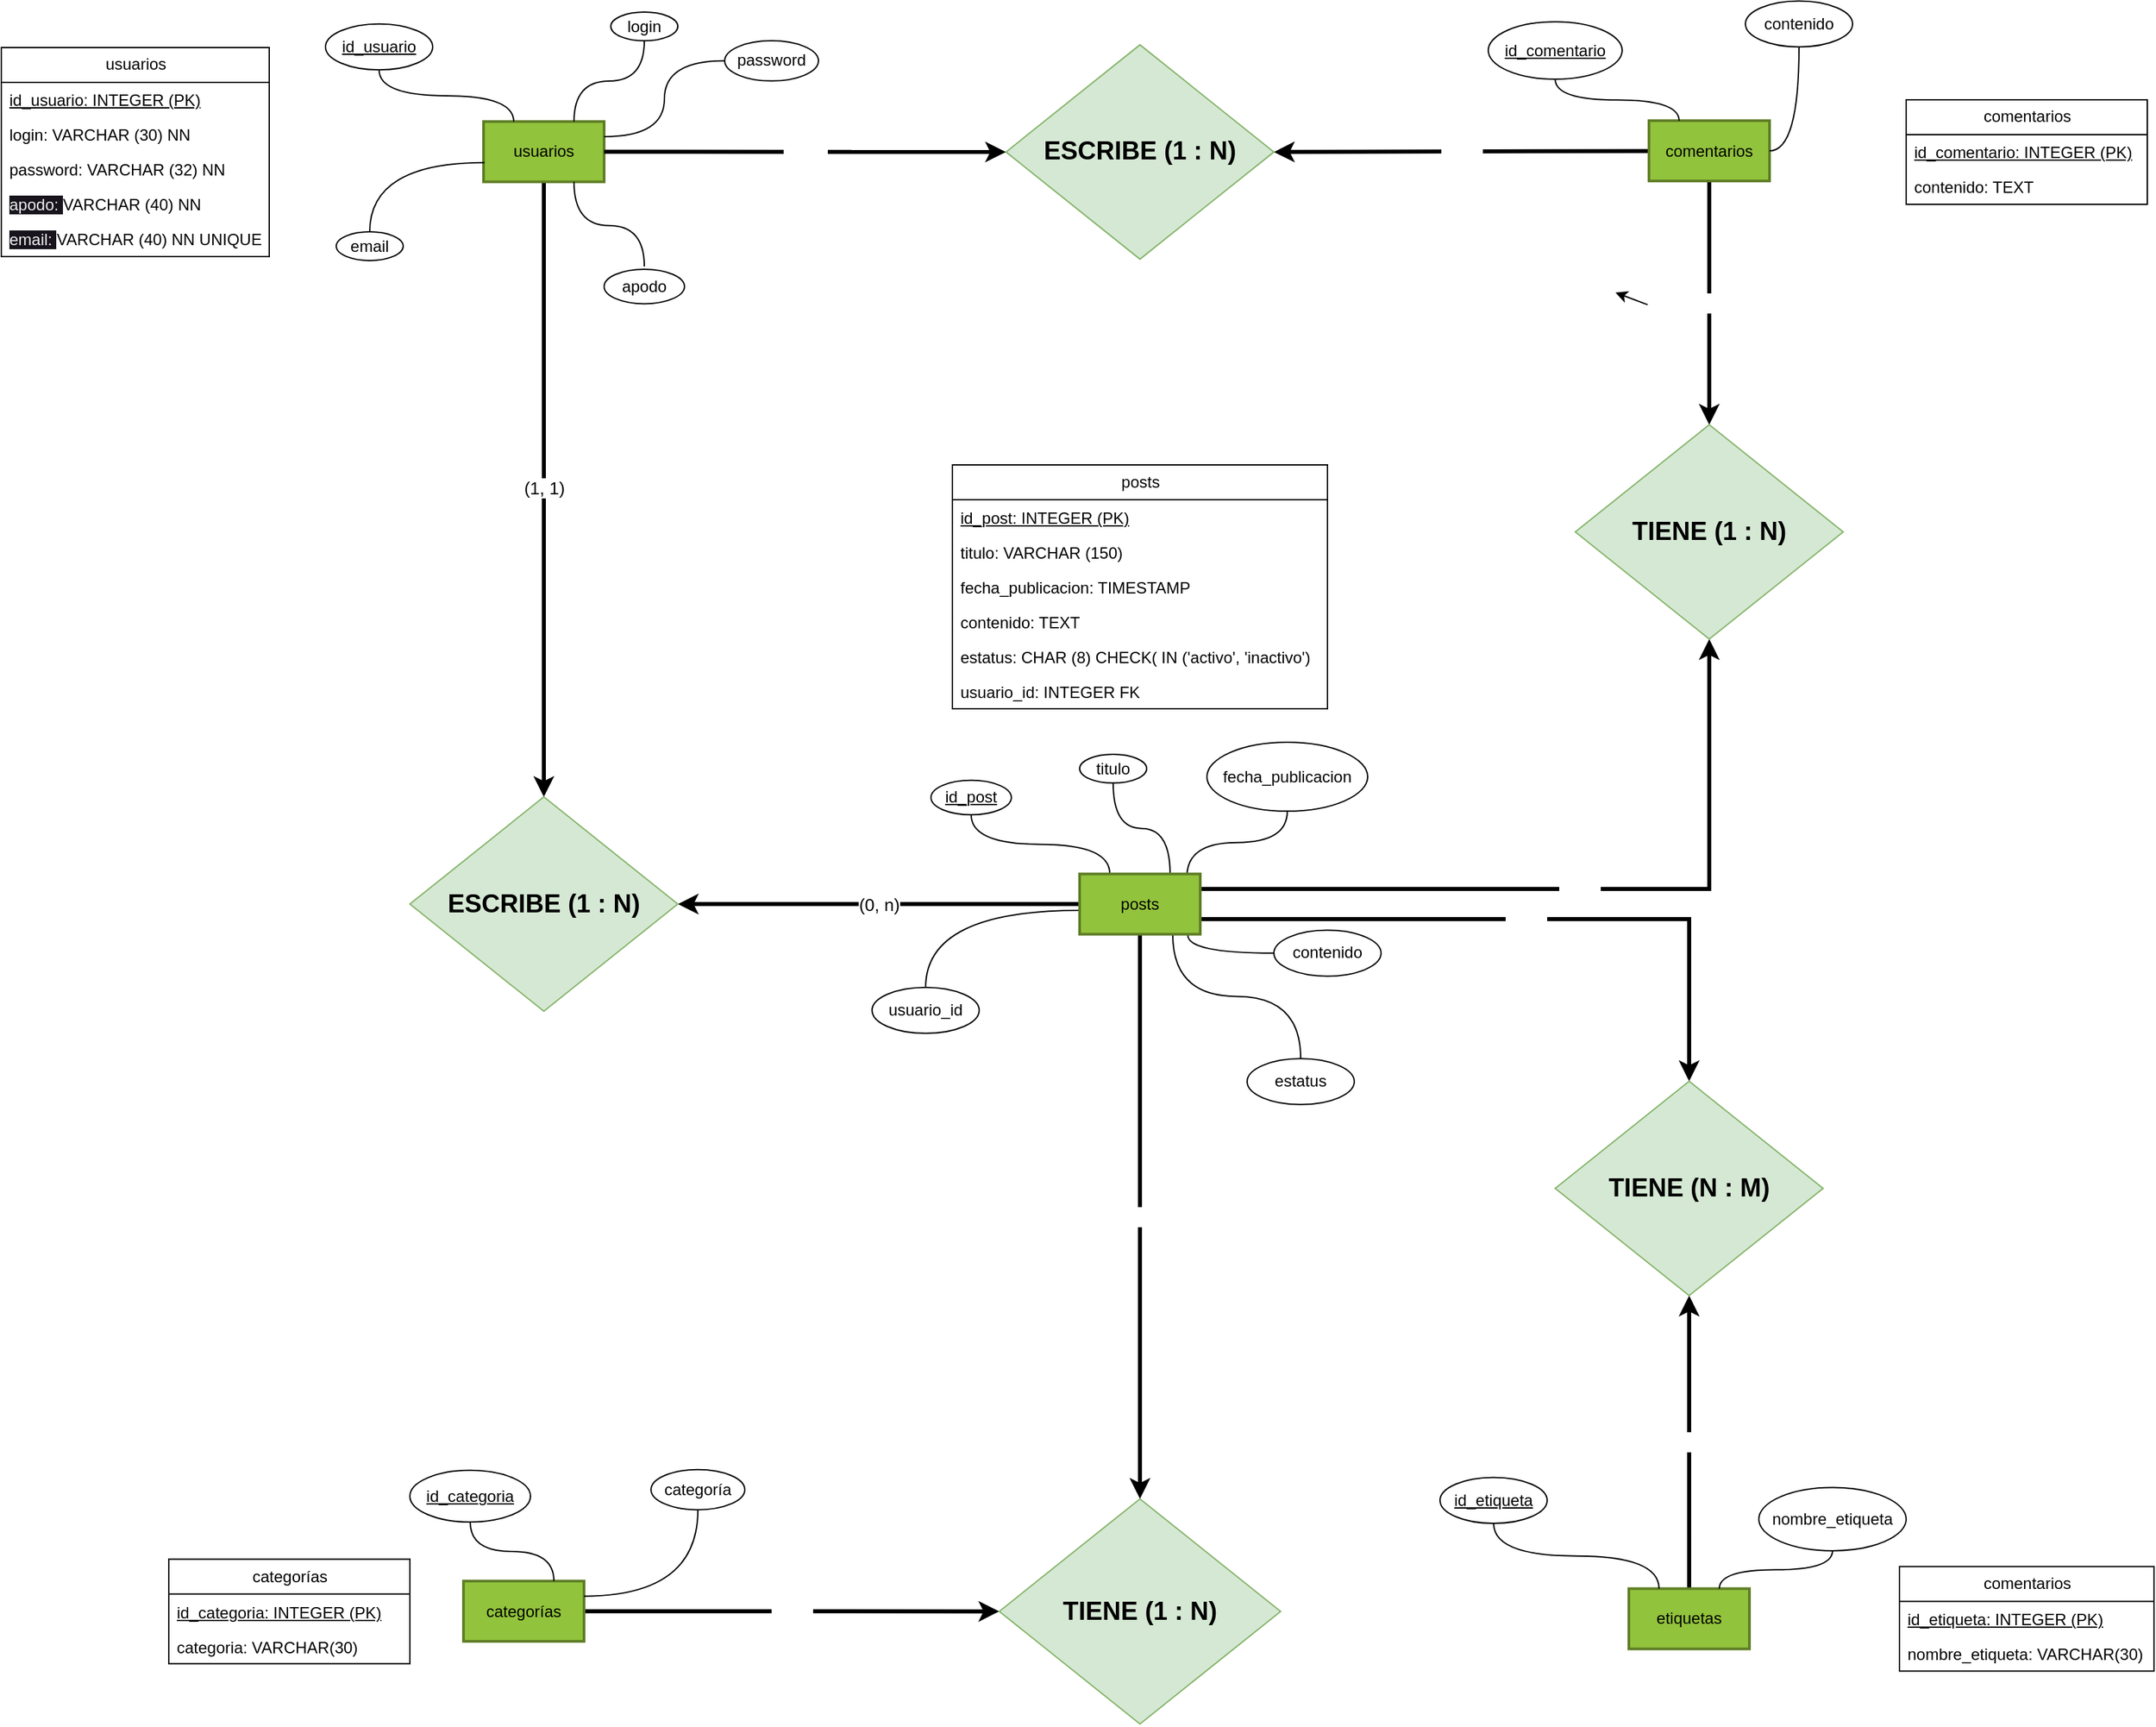 <mxfile>
    <diagram id="GtlSE6PxsFourFfLZDGg" name="Page-1">
        <mxGraphModel dx="2920" dy="1816" grid="1" gridSize="10" guides="1" tooltips="1" connect="1" arrows="1" fold="1" page="0" pageScale="1" pageWidth="1100" pageHeight="850" math="0" shadow="0">
            <root>
                <mxCell id="0"/>
                <mxCell id="1" parent="0"/>
                <mxCell id="114" value="&lt;font style=&quot;font-size: 13px;&quot;&gt;(0, n)&lt;/font&gt;" style="edgeStyle=none;html=1;entryX=1;entryY=0.5;entryDx=0;entryDy=0;strokeWidth=3;" parent="1" source="4" target="112" edge="1">
                    <mxGeometry relative="1" as="geometry"/>
                </mxCell>
                <mxCell id="4" value="posts" style="rounded=0;whiteSpace=wrap;html=1;aspect=fixed;" parent="1" vertex="1">
                    <mxGeometry x="625" y="605.29" width="90" height="45" as="geometry"/>
                </mxCell>
                <mxCell id="10" style="edgeStyle=orthogonalEdgeStyle;html=1;exitX=0.5;exitY=1;exitDx=0;exitDy=0;entryX=0.25;entryY=0;entryDx=0;entryDy=0;curved=1;endArrow=none;endFill=0;" parent="1" source="6" target="4" edge="1">
                    <mxGeometry relative="1" as="geometry"/>
                </mxCell>
                <mxCell id="6" value="&lt;u&gt;id_post&lt;/u&gt;" style="ellipse;whiteSpace=wrap;html=1;aspect=fixed;" parent="1" vertex="1">
                    <mxGeometry x="514" y="535.43" width="60" height="25.72" as="geometry"/>
                </mxCell>
                <mxCell id="7" value="titulo" style="ellipse;whiteSpace=wrap;html=1;aspect=fixed;" parent="1" vertex="1">
                    <mxGeometry x="625" y="516" width="50" height="21.43" as="geometry"/>
                </mxCell>
                <mxCell id="12" style="edgeStyle=orthogonalEdgeStyle;html=1;exitX=0.5;exitY=1;exitDx=0;exitDy=0;entryX=0.75;entryY=0;entryDx=0;entryDy=0;curved=1;endArrow=none;endFill=0;" parent="1" source="7" target="4" edge="1">
                    <mxGeometry relative="1" as="geometry">
                        <mxPoint x="653" y="557.29" as="sourcePoint"/>
                        <mxPoint x="678" y="597.29" as="targetPoint"/>
                    </mxGeometry>
                </mxCell>
                <mxCell id="13" value="fecha_publicacion" style="ellipse;whiteSpace=wrap;html=1;aspect=fixed;" parent="1" vertex="1">
                    <mxGeometry x="720" y="507" width="120" height="51.43" as="geometry"/>
                </mxCell>
                <mxCell id="14" style="edgeStyle=orthogonalEdgeStyle;html=1;exitX=0.5;exitY=1;exitDx=0;exitDy=0;entryX=0.89;entryY=0.038;entryDx=0;entryDy=0;curved=1;endArrow=none;endFill=0;entryPerimeter=0;" parent="1" source="13" target="115" edge="1">
                    <mxGeometry relative="1" as="geometry">
                        <mxPoint x="785" y="595.02" as="sourcePoint"/>
                        <mxPoint x="770" y="639.59" as="targetPoint"/>
                    </mxGeometry>
                </mxCell>
                <mxCell id="15" style="edgeStyle=orthogonalEdgeStyle;html=1;entryX=0.897;entryY=1.016;entryDx=0;entryDy=0;curved=1;endArrow=none;endFill=0;entryPerimeter=0;exitX=0;exitY=0.5;exitDx=0;exitDy=0;" parent="1" source="16" target="115" edge="1">
                    <mxGeometry relative="1" as="geometry">
                        <mxPoint x="810" y="617.29" as="sourcePoint"/>
                        <mxPoint x="720" y="661.19" as="targetPoint"/>
                    </mxGeometry>
                </mxCell>
                <mxCell id="16" value="contenido" style="ellipse;whiteSpace=wrap;html=1;aspect=fixed;" parent="1" vertex="1">
                    <mxGeometry x="770" y="647.29" width="80" height="34.29" as="geometry"/>
                </mxCell>
                <mxCell id="18" value="estatus" style="ellipse;whiteSpace=wrap;html=1;aspect=fixed;" parent="1" vertex="1">
                    <mxGeometry x="750" y="743.14" width="80" height="34.29" as="geometry"/>
                </mxCell>
                <mxCell id="19" style="edgeStyle=orthogonalEdgeStyle;html=1;entryX=0.772;entryY=1.006;entryDx=0;entryDy=0;curved=1;endArrow=none;endFill=0;entryPerimeter=0;exitX=0.5;exitY=0;exitDx=0;exitDy=0;" parent="1" source="18" target="4" edge="1">
                    <mxGeometry relative="1" as="geometry">
                        <mxPoint x="747.72" y="682.745" as="sourcePoint"/>
                        <mxPoint x="680.0" y="665.58" as="targetPoint"/>
                    </mxGeometry>
                </mxCell>
                <mxCell id="21" style="edgeStyle=orthogonalEdgeStyle;html=1;entryX=0;entryY=0.605;entryDx=0;entryDy=0;curved=1;endArrow=none;endFill=0;entryPerimeter=0;exitX=0.5;exitY=0;exitDx=0;exitDy=0;" parent="1" source="163" target="4" edge="1">
                    <mxGeometry relative="1" as="geometry">
                        <mxPoint x="521.67" y="667.29" as="sourcePoint"/>
                        <mxPoint x="575.98" y="623.61" as="targetPoint"/>
                    </mxGeometry>
                </mxCell>
                <mxCell id="113" value="&lt;font style=&quot;font-size: 13px;&quot;&gt;(1, 1)&lt;/font&gt;" style="edgeStyle=none;html=1;strokeWidth=3;" parent="1" source="34" target="112" edge="1">
                    <mxGeometry x="-0.007" relative="1" as="geometry">
                        <mxPoint as="offset"/>
                    </mxGeometry>
                </mxCell>
                <mxCell id="34" value="usuarios" style="rounded=0;whiteSpace=wrap;html=1;aspect=fixed;fillColor=#92C33C;strokeColor=#5E7D26;strokeWidth=2;" parent="1" vertex="1">
                    <mxGeometry x="180" y="43.72" width="90" height="45" as="geometry"/>
                </mxCell>
                <mxCell id="35" style="edgeStyle=orthogonalEdgeStyle;html=1;exitX=0.5;exitY=1;exitDx=0;exitDy=0;entryX=0.25;entryY=0;entryDx=0;entryDy=0;curved=1;endArrow=none;endFill=0;" parent="1" source="36" target="34" edge="1">
                    <mxGeometry relative="1" as="geometry"/>
                </mxCell>
                <mxCell id="36" value="&lt;u&gt;id_usuario&lt;/u&gt;" style="ellipse;whiteSpace=wrap;html=1;aspect=fixed;" parent="1" vertex="1">
                    <mxGeometry x="62" y="-29.14" width="80" height="34.3" as="geometry"/>
                </mxCell>
                <mxCell id="37" value="login" style="ellipse;whiteSpace=wrap;html=1;aspect=fixed;" parent="1" vertex="1">
                    <mxGeometry x="275" y="-38.0" width="50" height="21.43" as="geometry"/>
                </mxCell>
                <mxCell id="38" style="edgeStyle=orthogonalEdgeStyle;html=1;exitX=0.5;exitY=1;exitDx=0;exitDy=0;entryX=0.75;entryY=0;entryDx=0;entryDy=0;curved=1;endArrow=none;endFill=0;" parent="1" source="37" target="34" edge="1">
                    <mxGeometry relative="1" as="geometry">
                        <mxPoint x="208" y="-4.28" as="sourcePoint"/>
                        <mxPoint x="233" y="35.72" as="targetPoint"/>
                    </mxGeometry>
                </mxCell>
                <mxCell id="39" value="password" style="ellipse;whiteSpace=wrap;html=1;aspect=fixed;" parent="1" vertex="1">
                    <mxGeometry x="360" y="-16.57" width="70" height="30" as="geometry"/>
                </mxCell>
                <mxCell id="40" style="edgeStyle=orthogonalEdgeStyle;html=1;exitX=0;exitY=0.5;exitDx=0;exitDy=0;entryX=1;entryY=0.25;entryDx=0;entryDy=0;curved=1;endArrow=none;endFill=0;" parent="1" source="39" target="34" edge="1">
                    <mxGeometry relative="1" as="geometry">
                        <mxPoint x="340" y="33.45" as="sourcePoint"/>
                        <mxPoint x="325" y="78.02" as="targetPoint"/>
                    </mxGeometry>
                </mxCell>
                <mxCell id="41" style="edgeStyle=orthogonalEdgeStyle;html=1;entryX=0.75;entryY=1;entryDx=0;entryDy=0;curved=1;endArrow=none;endFill=0;exitX=0.5;exitY=-0.085;exitDx=0;exitDy=0;exitPerimeter=0;" parent="1" source="42" target="34" edge="1">
                    <mxGeometry relative="1" as="geometry">
                        <mxPoint x="365" y="55.72" as="sourcePoint"/>
                        <mxPoint x="275" y="99.62" as="targetPoint"/>
                    </mxGeometry>
                </mxCell>
                <mxCell id="42" value="apodo" style="ellipse;whiteSpace=wrap;html=1;aspect=fixed;" parent="1" vertex="1">
                    <mxGeometry x="270" y="154.0" width="60" height="25.72" as="geometry"/>
                </mxCell>
                <mxCell id="43" value="email" style="ellipse;whiteSpace=wrap;html=1;aspect=fixed;" parent="1" vertex="1">
                    <mxGeometry x="70" y="126.01" width="50" height="21.43" as="geometry"/>
                </mxCell>
                <mxCell id="44" style="edgeStyle=orthogonalEdgeStyle;html=1;entryX=0.008;entryY=0.682;entryDx=0;entryDy=0;curved=1;endArrow=none;endFill=0;entryPerimeter=0;exitX=0.5;exitY=0;exitDx=0;exitDy=0;" parent="1" source="43" target="34" edge="1">
                    <mxGeometry relative="1" as="geometry">
                        <mxPoint x="302.72" y="121.175" as="sourcePoint"/>
                        <mxPoint x="235.0" y="104.01" as="targetPoint"/>
                    </mxGeometry>
                </mxCell>
                <mxCell id="122" value="(1, 1)" style="edgeStyle=none;html=1;entryX=0;entryY=0.5;entryDx=0;entryDy=0;strokeWidth=3;fontSize=13;fontColor=#FFFFFF;" parent="1" source="47" target="121" edge="1">
                    <mxGeometry relative="1" as="geometry"/>
                </mxCell>
                <mxCell id="47" value="categorías" style="rounded=0;whiteSpace=wrap;html=1;aspect=fixed;fillColor=#92C33C;strokeColor=#5E7D26;strokeWidth=2;" parent="1" vertex="1">
                    <mxGeometry x="165" y="1133.08" width="90" height="45" as="geometry"/>
                </mxCell>
                <mxCell id="50" value="id_categoria" style="ellipse;whiteSpace=wrap;html=1;aspect=fixed;fontStyle=4" parent="1" vertex="1">
                    <mxGeometry x="125" y="1050.43" width="90" height="38.58" as="geometry"/>
                </mxCell>
                <mxCell id="51" style="edgeStyle=orthogonalEdgeStyle;html=1;exitX=0.5;exitY=1;exitDx=0;exitDy=0;entryX=0.75;entryY=0;entryDx=0;entryDy=0;curved=1;endArrow=none;endFill=0;" parent="1" source="50" target="47" edge="1">
                    <mxGeometry relative="1" as="geometry">
                        <mxPoint x="193" y="1085.08" as="sourcePoint"/>
                        <mxPoint x="218" y="1125.08" as="targetPoint"/>
                    </mxGeometry>
                </mxCell>
                <mxCell id="52" value="categoría" style="ellipse;whiteSpace=wrap;html=1;aspect=fixed;" parent="1" vertex="1">
                    <mxGeometry x="305" y="1049.86" width="70" height="30" as="geometry"/>
                </mxCell>
                <mxCell id="53" style="edgeStyle=orthogonalEdgeStyle;html=1;exitX=0.5;exitY=1;exitDx=0;exitDy=0;entryX=1;entryY=0.25;entryDx=0;entryDy=0;curved=1;endArrow=none;endFill=0;" parent="1" source="52" target="47" edge="1">
                    <mxGeometry relative="1" as="geometry">
                        <mxPoint x="325" y="1122.81" as="sourcePoint"/>
                        <mxPoint x="310" y="1167.38" as="targetPoint"/>
                    </mxGeometry>
                </mxCell>
                <mxCell id="118" value="&lt;font color=&quot;#ffffff&quot; style=&quot;font-size: 13px;&quot;&gt;(0, n)&lt;/font&gt;" style="edgeStyle=none;html=1;entryX=1;entryY=0.5;entryDx=0;entryDy=0;strokeWidth=3;fontSize=19;fontColor=#000000;" parent="1" source="68" target="116" edge="1">
                    <mxGeometry relative="1" as="geometry"/>
                </mxCell>
                <mxCell id="129" value="(0, n)" style="edgeStyle=orthogonalEdgeStyle;rounded=0;sketch=0;jumpSize=6;html=1;entryX=0.5;entryY=0;entryDx=0;entryDy=0;shadow=0;strokeWidth=3;fontSize=13;fontColor=#FFFFFF;startSize=6;" parent="1" source="68" target="127" edge="1">
                    <mxGeometry relative="1" as="geometry"/>
                </mxCell>
                <mxCell id="68" value="comentarios" style="rounded=0;whiteSpace=wrap;html=1;aspect=fixed;fillColor=#92C33C;strokeColor=#5E7D26;strokeWidth=2;" parent="1" vertex="1">
                    <mxGeometry x="1050" y="43.08" width="90" height="45" as="geometry"/>
                </mxCell>
                <mxCell id="69" style="edgeStyle=orthogonalEdgeStyle;html=1;exitX=0.5;exitY=1;exitDx=0;exitDy=0;entryX=0.25;entryY=0;entryDx=0;entryDy=0;curved=1;endArrow=none;endFill=0;" parent="1" source="70" target="68" edge="1">
                    <mxGeometry relative="1" as="geometry"/>
                </mxCell>
                <mxCell id="70" value="&lt;u&gt;id_comentario&lt;/u&gt;" style="ellipse;whiteSpace=wrap;html=1;aspect=fixed;" parent="1" vertex="1">
                    <mxGeometry x="930" y="-30.78" width="100" height="42.87" as="geometry"/>
                </mxCell>
                <mxCell id="82" style="edgeStyle=none;html=1;exitX=1;exitY=1;exitDx=0;exitDy=0;" parent="1" edge="1">
                    <mxGeometry relative="1" as="geometry">
                        <mxPoint x="1025" y="171.36" as="targetPoint"/>
                        <mxPoint x="1049.002" y="180.456" as="sourcePoint"/>
                    </mxGeometry>
                </mxCell>
                <mxCell id="80" value="contenido" style="ellipse;whiteSpace=wrap;html=1;aspect=fixed;" parent="1" vertex="1">
                    <mxGeometry x="1122" y="-46.29" width="80" height="34.29" as="geometry"/>
                </mxCell>
                <mxCell id="81" style="edgeStyle=orthogonalEdgeStyle;html=1;exitX=0.5;exitY=1;exitDx=0;exitDy=0;entryX=1;entryY=0.5;entryDx=0;entryDy=0;curved=1;endArrow=none;endFill=0;" parent="1" source="80" target="68" edge="1">
                    <mxGeometry relative="1" as="geometry">
                        <mxPoint x="1100" y="-4.21" as="sourcePoint"/>
                        <mxPoint x="1127.5" y="53.08" as="targetPoint"/>
                    </mxGeometry>
                </mxCell>
                <mxCell id="126" value="(0, n)" style="edgeStyle=none;html=1;entryX=0.5;entryY=1;entryDx=0;entryDy=0;strokeWidth=3;fontSize=13;fontColor=#FFFFFF;" parent="1" source="99" target="119" edge="1">
                    <mxGeometry relative="1" as="geometry"/>
                </mxCell>
                <mxCell id="99" value="etiquetas" style="rounded=0;whiteSpace=wrap;html=1;aspect=fixed;fillColor=#92C33C;strokeColor=#5E7D26;strokeWidth=2;" parent="1" vertex="1">
                    <mxGeometry x="1035" y="1138.72" width="90" height="45" as="geometry"/>
                </mxCell>
                <mxCell id="100" style="edgeStyle=orthogonalEdgeStyle;html=1;exitX=0.5;exitY=1;exitDx=0;exitDy=0;entryX=0.25;entryY=0;entryDx=0;entryDy=0;curved=1;endArrow=none;endFill=0;" parent="1" source="101" target="99" edge="1">
                    <mxGeometry relative="1" as="geometry"/>
                </mxCell>
                <mxCell id="101" value="&lt;u&gt;id_etiqueta&lt;/u&gt;" style="ellipse;whiteSpace=wrap;html=1;aspect=fixed;" parent="1" vertex="1">
                    <mxGeometry x="894" y="1055.71" width="80" height="34.29" as="geometry"/>
                </mxCell>
                <mxCell id="102" value="nombre_etiqueta" style="ellipse;whiteSpace=wrap;html=1;aspect=fixed;" parent="1" vertex="1">
                    <mxGeometry x="1132" y="1063.29" width="110" height="47.15" as="geometry"/>
                </mxCell>
                <mxCell id="103" style="edgeStyle=orthogonalEdgeStyle;html=1;exitX=0.5;exitY=1;exitDx=0;exitDy=0;entryX=0.75;entryY=0;entryDx=0;entryDy=0;curved=1;endArrow=none;endFill=0;" parent="1" source="102" target="99" edge="1">
                    <mxGeometry relative="1" as="geometry">
                        <mxPoint x="1063" y="1090.72" as="sourcePoint"/>
                        <mxPoint x="1088" y="1130.72" as="targetPoint"/>
                    </mxGeometry>
                </mxCell>
                <mxCell id="112" value="&lt;font style=&quot;font-size: 19px;&quot; color=&quot;#000000&quot;&gt;&lt;b&gt;ESCRIBE (1 : N)&lt;/b&gt;&lt;/font&gt;" style="rhombus;whiteSpace=wrap;html=1;rounded=0;fillColor=#d5e8d4;strokeColor=#82b366;aspect=fixed;" parent="1" vertex="1">
                    <mxGeometry x="125" y="547.79" width="200" height="160" as="geometry"/>
                </mxCell>
                <mxCell id="117" value="&lt;font style=&quot;font-size: 13px;&quot; color=&quot;#ffffff&quot;&gt;(1 , 1)&lt;/font&gt;" style="edgeStyle=none;html=1;fontSize=19;fontColor=#000000;entryX=0;entryY=0.5;entryDx=0;entryDy=0;strokeWidth=3;exitX=1;exitY=0.5;exitDx=0;exitDy=0;" parent="1" source="34" target="116" edge="1">
                    <mxGeometry relative="1" as="geometry">
                        <mxPoint x="670" y="250" as="targetPoint"/>
                    </mxGeometry>
                </mxCell>
                <mxCell id="124" value="(1, n)" style="edgeStyle=none;html=1;entryX=0.5;entryY=0;entryDx=0;entryDy=0;strokeWidth=3;fontSize=13;fontColor=#FFFFFF;" parent="1" source="115" target="121" edge="1">
                    <mxGeometry relative="1" as="geometry"/>
                </mxCell>
                <mxCell id="125" value="(1, n)" style="edgeStyle=orthogonalEdgeStyle;html=1;entryX=0.5;entryY=0;entryDx=0;entryDy=0;strokeWidth=3;fontSize=13;fontColor=#FFFFFF;startSize=6;jumpSize=6;shadow=0;rounded=0;exitX=1;exitY=0.75;exitDx=0;exitDy=0;" parent="1" source="115" target="119" edge="1">
                    <mxGeometry relative="1" as="geometry"/>
                </mxCell>
                <mxCell id="128" value="(1, 1)" style="edgeStyle=orthogonalEdgeStyle;rounded=0;sketch=0;jumpSize=6;html=1;entryX=0.5;entryY=1;entryDx=0;entryDy=0;shadow=0;strokeWidth=3;fontSize=13;fontColor=#FFFFFF;startSize=6;exitX=1;exitY=0.25;exitDx=0;exitDy=0;" parent="1" source="115" target="127" edge="1">
                    <mxGeometry relative="1" as="geometry"/>
                </mxCell>
                <mxCell id="115" value="posts" style="rounded=0;whiteSpace=wrap;html=1;aspect=fixed;fillColor=#92C33C;strokeColor=#5E7D26;strokeWidth=2;" parent="1" vertex="1">
                    <mxGeometry x="625" y="605.29" width="90" height="45" as="geometry"/>
                </mxCell>
                <mxCell id="116" value="&lt;font style=&quot;font-size: 19px;&quot; color=&quot;#000000&quot;&gt;&lt;b&gt;ESCRIBE (1 : N)&lt;/b&gt;&lt;/font&gt;" style="rhombus;whiteSpace=wrap;html=1;rounded=0;fillColor=#d5e8d4;strokeColor=#82b366;aspect=fixed;" parent="1" vertex="1">
                    <mxGeometry x="570" y="-13.56" width="200" height="160" as="geometry"/>
                </mxCell>
                <mxCell id="119" value="&lt;font style=&quot;font-size: 19px;&quot; color=&quot;#000000&quot;&gt;&lt;b&gt;TIENE (N : M)&lt;/b&gt;&lt;/font&gt;" style="rhombus;whiteSpace=wrap;html=1;rounded=0;fillColor=#d5e8d4;strokeColor=#82b366;aspect=fixed;" parent="1" vertex="1">
                    <mxGeometry x="979.99" y="760" width="200" height="160" as="geometry"/>
                </mxCell>
                <mxCell id="121" value="&lt;font style=&quot;font-size: 19px;&quot; color=&quot;#000000&quot;&gt;&lt;b&gt;TIENE (1 : N)&lt;/b&gt;&lt;/font&gt;" style="rhombus;whiteSpace=wrap;html=1;rounded=0;fillColor=#d5e8d4;strokeColor=#82b366;aspect=fixed;" parent="1" vertex="1">
                    <mxGeometry x="565" y="1071.72" width="210" height="168" as="geometry"/>
                </mxCell>
                <mxCell id="127" value="&lt;font style=&quot;font-size: 19px;&quot; color=&quot;#000000&quot;&gt;&lt;b&gt;TIENE (1 : N)&lt;/b&gt;&lt;/font&gt;" style="rhombus;whiteSpace=wrap;html=1;rounded=0;fillColor=#d5e8d4;strokeColor=#82b366;aspect=fixed;" parent="1" vertex="1">
                    <mxGeometry x="995" y="270" width="200" height="160" as="geometry"/>
                </mxCell>
                <mxCell id="130" value="usuarios" style="swimlane;fontStyle=0;childLayout=stackLayout;horizontal=1;startSize=26;fillColor=none;horizontalStack=0;resizeParent=1;resizeParentMax=0;resizeLast=0;collapsible=1;marginBottom=0;html=1;" vertex="1" parent="1">
                    <mxGeometry x="-180" y="-11.56" width="200" height="156" as="geometry"/>
                </mxCell>
                <mxCell id="131" value="&lt;u style=&quot;text-align: center;&quot;&gt;id_usuario: INTEGER (PK)&lt;/u&gt;" style="text;strokeColor=none;fillColor=none;align=left;verticalAlign=top;spacingLeft=4;spacingRight=4;overflow=hidden;rotatable=0;points=[[0,0.5],[1,0.5]];portConstraint=eastwest;whiteSpace=wrap;html=1;" vertex="1" parent="130">
                    <mxGeometry y="26" width="200" height="26" as="geometry"/>
                </mxCell>
                <mxCell id="132" value="login: VARCHAR (30) NN" style="text;strokeColor=none;fillColor=none;align=left;verticalAlign=top;spacingLeft=4;spacingRight=4;overflow=hidden;rotatable=0;points=[[0,0.5],[1,0.5]];portConstraint=eastwest;whiteSpace=wrap;html=1;" vertex="1" parent="130">
                    <mxGeometry y="52" width="200" height="26" as="geometry"/>
                </mxCell>
                <mxCell id="133" value="&lt;span style=&quot;text-align: center;&quot;&gt;password:&amp;nbsp;&lt;/span&gt;VARCHAR (32) NN" style="text;strokeColor=none;fillColor=none;align=left;verticalAlign=top;spacingLeft=4;spacingRight=4;overflow=hidden;rotatable=0;points=[[0,0.5],[1,0.5]];portConstraint=eastwest;whiteSpace=wrap;html=1;" vertex="1" parent="130">
                    <mxGeometry y="78" width="200" height="26" as="geometry"/>
                </mxCell>
                <mxCell id="142" value="&lt;span style=&quot;color: rgb(240, 240, 240); font-family: Helvetica; font-size: 12px; font-style: normal; font-variant-ligatures: normal; font-variant-caps: normal; font-weight: 400; letter-spacing: normal; orphans: 2; text-align: center; text-indent: 0px; text-transform: none; widows: 2; word-spacing: 0px; -webkit-text-stroke-width: 0px; background-color: rgb(24, 20, 29); text-decoration-thickness: initial; text-decoration-style: initial; text-decoration-color: initial; float: none; display: inline !important;&quot;&gt;apodo:&amp;nbsp;&lt;/span&gt;VARCHAR (40) NN" style="text;strokeColor=none;fillColor=none;align=left;verticalAlign=top;spacingLeft=4;spacingRight=4;overflow=hidden;rotatable=0;points=[[0,0.5],[1,0.5]];portConstraint=eastwest;whiteSpace=wrap;html=1;" vertex="1" parent="130">
                    <mxGeometry y="104" width="200" height="26" as="geometry"/>
                </mxCell>
                <mxCell id="141" value="&lt;span style=&quot;color: rgb(240, 240, 240); font-family: Helvetica; font-size: 12px; font-style: normal; font-variant-ligatures: normal; font-variant-caps: normal; font-weight: 400; letter-spacing: normal; orphans: 2; text-align: center; text-indent: 0px; text-transform: none; widows: 2; word-spacing: 0px; -webkit-text-stroke-width: 0px; background-color: rgb(24, 20, 29); text-decoration-thickness: initial; text-decoration-style: initial; text-decoration-color: initial; float: none; display: inline !important;&quot;&gt;email:&amp;nbsp;&lt;/span&gt;VARCHAR (40) NN UNIQUE" style="text;strokeColor=none;fillColor=none;align=left;verticalAlign=top;spacingLeft=4;spacingRight=4;overflow=hidden;rotatable=0;points=[[0,0.5],[1,0.5]];portConstraint=eastwest;whiteSpace=wrap;html=1;" vertex="1" parent="130">
                    <mxGeometry y="130" width="200" height="26" as="geometry"/>
                </mxCell>
                <mxCell id="143" value="&lt;span style=&quot;&quot;&gt;comentarios&lt;/span&gt;" style="swimlane;fontStyle=0;childLayout=stackLayout;horizontal=1;startSize=26;fillColor=none;horizontalStack=0;resizeParent=1;resizeParentMax=0;resizeLast=0;collapsible=1;marginBottom=0;html=1;" vertex="1" parent="1">
                    <mxGeometry x="1242" y="27.44" width="180" height="78" as="geometry">
                        <mxRectangle x="1300" y="-67.92" width="110" height="30" as="alternateBounds"/>
                    </mxGeometry>
                </mxCell>
                <mxCell id="144" value="&lt;u style=&quot;text-align: center;&quot;&gt;id_comentario: INTEGER (PK)&lt;/u&gt;" style="text;strokeColor=none;fillColor=none;align=left;verticalAlign=top;spacingLeft=4;spacingRight=4;overflow=hidden;rotatable=0;points=[[0,0.5],[1,0.5]];portConstraint=eastwest;whiteSpace=wrap;html=1;" vertex="1" parent="143">
                    <mxGeometry y="26" width="180" height="26" as="geometry"/>
                </mxCell>
                <mxCell id="145" value="&lt;span style=&quot;text-align: center;&quot;&gt;contenido: TEXT&lt;/span&gt;" style="text;strokeColor=none;fillColor=none;align=left;verticalAlign=top;spacingLeft=4;spacingRight=4;overflow=hidden;rotatable=0;points=[[0,0.5],[1,0.5]];portConstraint=eastwest;whiteSpace=wrap;html=1;" vertex="1" parent="143">
                    <mxGeometry y="52" width="180" height="26" as="geometry"/>
                </mxCell>
                <mxCell id="149" value="posts" style="swimlane;fontStyle=0;childLayout=stackLayout;horizontal=1;startSize=26;fillColor=none;horizontalStack=0;resizeParent=1;resizeParentMax=0;resizeLast=0;collapsible=1;marginBottom=0;html=1;" vertex="1" parent="1">
                    <mxGeometry x="530" y="300" width="280" height="182" as="geometry"/>
                </mxCell>
                <mxCell id="150" value="&lt;u style=&quot;text-align: center;&quot;&gt;id_post: INTEGER (PK)&lt;/u&gt;" style="text;strokeColor=none;fillColor=none;align=left;verticalAlign=top;spacingLeft=4;spacingRight=4;overflow=hidden;rotatable=0;points=[[0,0.5],[1,0.5]];portConstraint=eastwest;whiteSpace=wrap;html=1;" vertex="1" parent="149">
                    <mxGeometry y="26" width="280" height="26" as="geometry"/>
                </mxCell>
                <mxCell id="151" value="&lt;span style=&quot;text-align: center;&quot;&gt;titulo: VARCHAR (150)&lt;/span&gt;" style="text;strokeColor=none;fillColor=none;align=left;verticalAlign=top;spacingLeft=4;spacingRight=4;overflow=hidden;rotatable=0;points=[[0,0.5],[1,0.5]];portConstraint=eastwest;whiteSpace=wrap;html=1;" vertex="1" parent="149">
                    <mxGeometry y="52" width="280" height="26" as="geometry"/>
                </mxCell>
                <mxCell id="152" value="&lt;span style=&quot;text-align: center;&quot;&gt;fecha_publicacion: TIMESTAMP&lt;/span&gt;" style="text;strokeColor=none;fillColor=none;align=left;verticalAlign=top;spacingLeft=4;spacingRight=4;overflow=hidden;rotatable=0;points=[[0,0.5],[1,0.5]];portConstraint=eastwest;whiteSpace=wrap;html=1;" vertex="1" parent="149">
                    <mxGeometry y="78" width="280" height="26" as="geometry"/>
                </mxCell>
                <mxCell id="153" value="&lt;span style=&quot;text-align: center;&quot;&gt;contenido: TEXT&lt;/span&gt;" style="text;strokeColor=none;fillColor=none;align=left;verticalAlign=top;spacingLeft=4;spacingRight=4;overflow=hidden;rotatable=0;points=[[0,0.5],[1,0.5]];portConstraint=eastwest;whiteSpace=wrap;html=1;" vertex="1" parent="149">
                    <mxGeometry y="104" width="280" height="26" as="geometry"/>
                </mxCell>
                <mxCell id="154" value="&lt;span style=&quot;text-align: center;&quot;&gt;estatus: CHAR (8) CHECK( IN ('activo', 'inactivo')&lt;/span&gt;" style="text;strokeColor=none;fillColor=none;align=left;verticalAlign=top;spacingLeft=4;spacingRight=4;overflow=hidden;rotatable=0;points=[[0,0.5],[1,0.5]];portConstraint=eastwest;whiteSpace=wrap;html=1;" vertex="1" parent="149">
                    <mxGeometry y="130" width="280" height="26" as="geometry"/>
                </mxCell>
                <mxCell id="155" value="&lt;span style=&quot;text-align: center;&quot;&gt;usuario_id: INTEGER FK&lt;/span&gt;" style="text;strokeColor=none;fillColor=none;align=left;verticalAlign=top;spacingLeft=4;spacingRight=4;overflow=hidden;rotatable=0;points=[[0,0.5],[1,0.5]];portConstraint=eastwest;whiteSpace=wrap;html=1;" vertex="1" parent="149">
                    <mxGeometry y="156" width="280" height="26" as="geometry"/>
                </mxCell>
                <mxCell id="157" value="&lt;span style=&quot;&quot;&gt;categorías&lt;/span&gt;" style="swimlane;fontStyle=0;childLayout=stackLayout;horizontal=1;startSize=26;fillColor=none;horizontalStack=0;resizeParent=1;resizeParentMax=0;resizeLast=0;collapsible=1;marginBottom=0;html=1;" vertex="1" parent="1">
                    <mxGeometry x="-55" y="1116.72" width="180" height="78" as="geometry"/>
                </mxCell>
                <mxCell id="158" value="&lt;span style=&quot;text-align: center; text-decoration-line: underline;&quot;&gt;id_categoria&lt;/span&gt;&lt;u style=&quot;text-align: center;&quot;&gt;: INTEGER (PK)&lt;/u&gt;" style="text;strokeColor=none;fillColor=none;align=left;verticalAlign=top;spacingLeft=4;spacingRight=4;overflow=hidden;rotatable=0;points=[[0,0.5],[1,0.5]];portConstraint=eastwest;whiteSpace=wrap;html=1;" vertex="1" parent="157">
                    <mxGeometry y="26" width="180" height="26" as="geometry"/>
                </mxCell>
                <mxCell id="159" value="&lt;div style=&quot;text-align: center;&quot;&gt;&lt;span style=&quot;background-color: initial;&quot;&gt;categoria: VARCHAR(30)&lt;/span&gt;&lt;/div&gt;" style="text;strokeColor=none;fillColor=none;align=left;verticalAlign=top;spacingLeft=4;spacingRight=4;overflow=hidden;rotatable=0;points=[[0,0.5],[1,0.5]];portConstraint=eastwest;whiteSpace=wrap;html=1;" vertex="1" parent="157">
                    <mxGeometry y="52" width="180" height="26" as="geometry"/>
                </mxCell>
                <mxCell id="160" value="&lt;span style=&quot;&quot;&gt;comentarios&lt;/span&gt;" style="swimlane;fontStyle=0;childLayout=stackLayout;horizontal=1;startSize=26;fillColor=none;horizontalStack=0;resizeParent=1;resizeParentMax=0;resizeLast=0;collapsible=1;marginBottom=0;html=1;" vertex="1" parent="1">
                    <mxGeometry x="1237" y="1122.22" width="190" height="78" as="geometry"/>
                </mxCell>
                <mxCell id="161" value="&lt;u style=&quot;text-align: center;&quot;&gt;id_etiqueta&lt;/u&gt;&lt;u style=&quot;text-align: center;&quot;&gt;: INTEGER (PK)&lt;/u&gt;" style="text;strokeColor=none;fillColor=none;align=left;verticalAlign=top;spacingLeft=4;spacingRight=4;overflow=hidden;rotatable=0;points=[[0,0.5],[1,0.5]];portConstraint=eastwest;whiteSpace=wrap;html=1;" vertex="1" parent="160">
                    <mxGeometry y="26" width="190" height="26" as="geometry"/>
                </mxCell>
                <mxCell id="162" value="&lt;span style=&quot;text-align: center;&quot;&gt;nombre_etiqueta: VARCHAR(30)&lt;/span&gt;" style="text;strokeColor=none;fillColor=none;align=left;verticalAlign=top;spacingLeft=4;spacingRight=4;overflow=hidden;rotatable=0;points=[[0,0.5],[1,0.5]];portConstraint=eastwest;whiteSpace=wrap;html=1;" vertex="1" parent="160">
                    <mxGeometry y="52" width="190" height="26" as="geometry"/>
                </mxCell>
                <mxCell id="163" value="usuario_id" style="ellipse;whiteSpace=wrap;html=1;aspect=fixed;" vertex="1" parent="1">
                    <mxGeometry x="470" y="690" width="80" height="34.29" as="geometry"/>
                </mxCell>
            </root>
        </mxGraphModel>
    </diagram>
</mxfile>